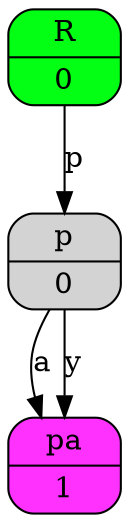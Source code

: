 digraph ll {
	node [shape=Mrecord];
	R[style=filled, fillcolor="#02ff14", label="{ <data> R | <ew> 0 }"];
	p[style=filled, fillcolor="", label="{ <data> p | <ew> 0 }"];
	pa[style=filled, fillcolor="#ff31ff", label="{ <data> pa | <ew> 1 }"];
	pa[style=filled, fillcolor="#ff31ff", label="{ <data> pa | <ew> 1 }"];

	R:ew:c -> p [label=p];
	p:ew:c -> pa [label=a];
	p:ew:c -> pa [label=y];
}